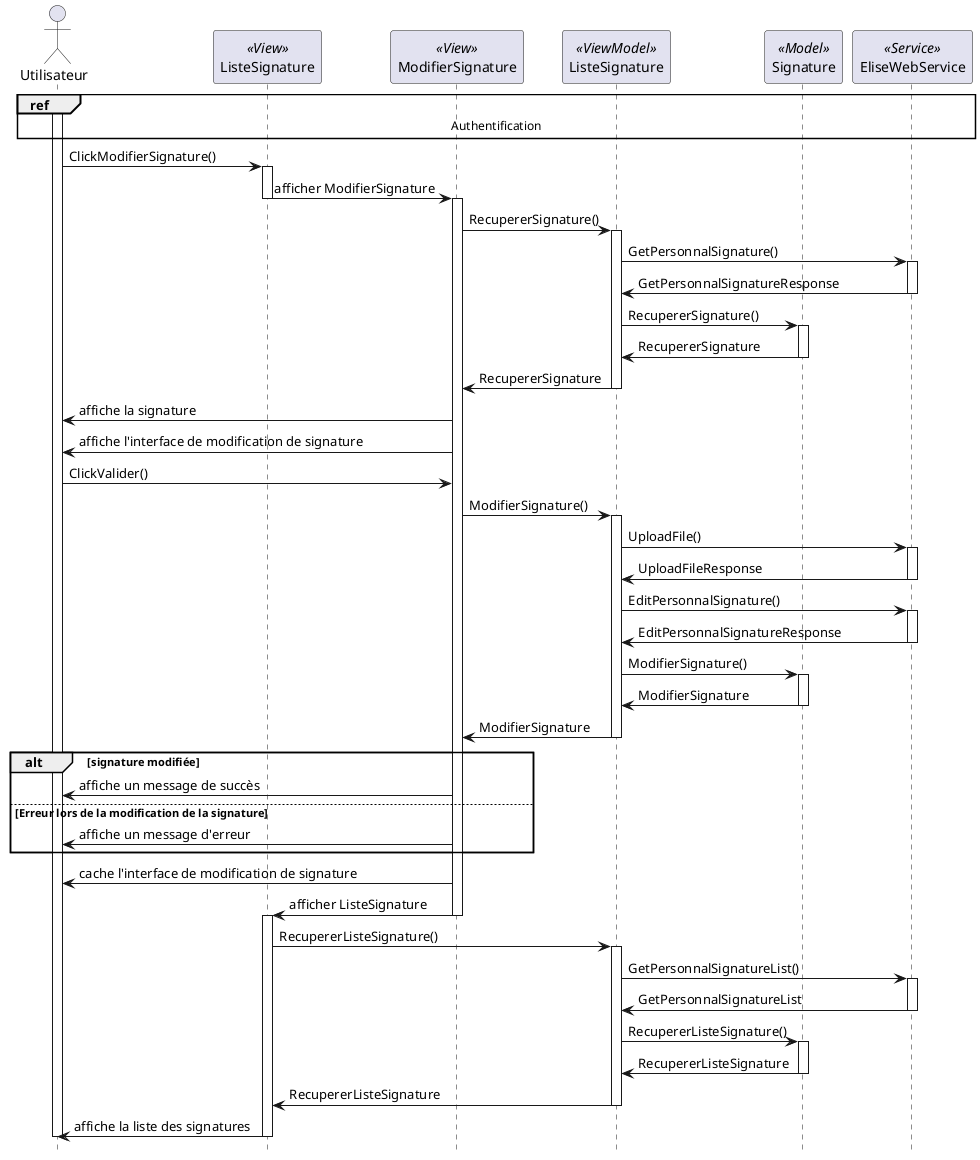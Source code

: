 @startuml sequence_update_signature

hide footbox


actor "Utilisateur" as user
participant "ListeSignature" as liste << View >>
participant "ModifierSignature" as update << View >>
participant "ListeSignature" as vm << ViewModel >>
participant "Signature" as model << Model >>
participant "EliseWebService" as ws << Service >>



ref over user, liste,update,vm,model,ws : Authentification
activate user
user -> liste : ClickModifierSignature()
activate liste
liste -> update : afficher ModifierSignature
deactivate liste
activate update
update -> vm : RecupererSignature()
activate vm
vm -> ws : GetPersonnalSignature()
activate ws
ws -> vm : GetPersonnalSignatureResponse
deactivate ws
vm -> model : RecupererSignature()
activate model
model -> vm : RecupererSignature
deactivate model
vm -> update : RecupererSignature
deactivate vm
update -> user : affiche la signature
update -> user : affiche l'interface de modification de signature
user -> update : ClickValider()
update -> vm : ModifierSignature()
activate vm
vm -> ws : UploadFile()
activate ws
ws -> vm : UploadFileResponse
deactivate ws
vm -> ws : EditPersonnalSignature()
activate ws
ws -> vm : EditPersonnalSignatureResponse
deactivate ws
vm -> model : ModifierSignature()
activate model
model -> vm : ModifierSignature
deactivate model
vm -> update : ModifierSignature
deactivate vm
alt signature modifiée

update -> user : affiche un message de succès
else Erreur lors de la modification de la signature
update -> user : affiche un message d'erreur
end


update -> user : cache l'interface de modification de signature
update -> liste : afficher ListeSignature
deactivate update
activate liste
liste -> vm : RecupererListeSignature()
activate vm
vm -> ws : GetPersonnalSignatureList()
activate ws
ws -> vm : GetPersonnalSignatureList
deactivate ws
vm -> model : RecupererListeSignature()
activate model
model -> vm : RecupererListeSignature
deactivate model
vm -> liste : RecupererListeSignature
deactivate vm
liste -> user : affiche la liste des signatures
deactivate liste
deactivate user
